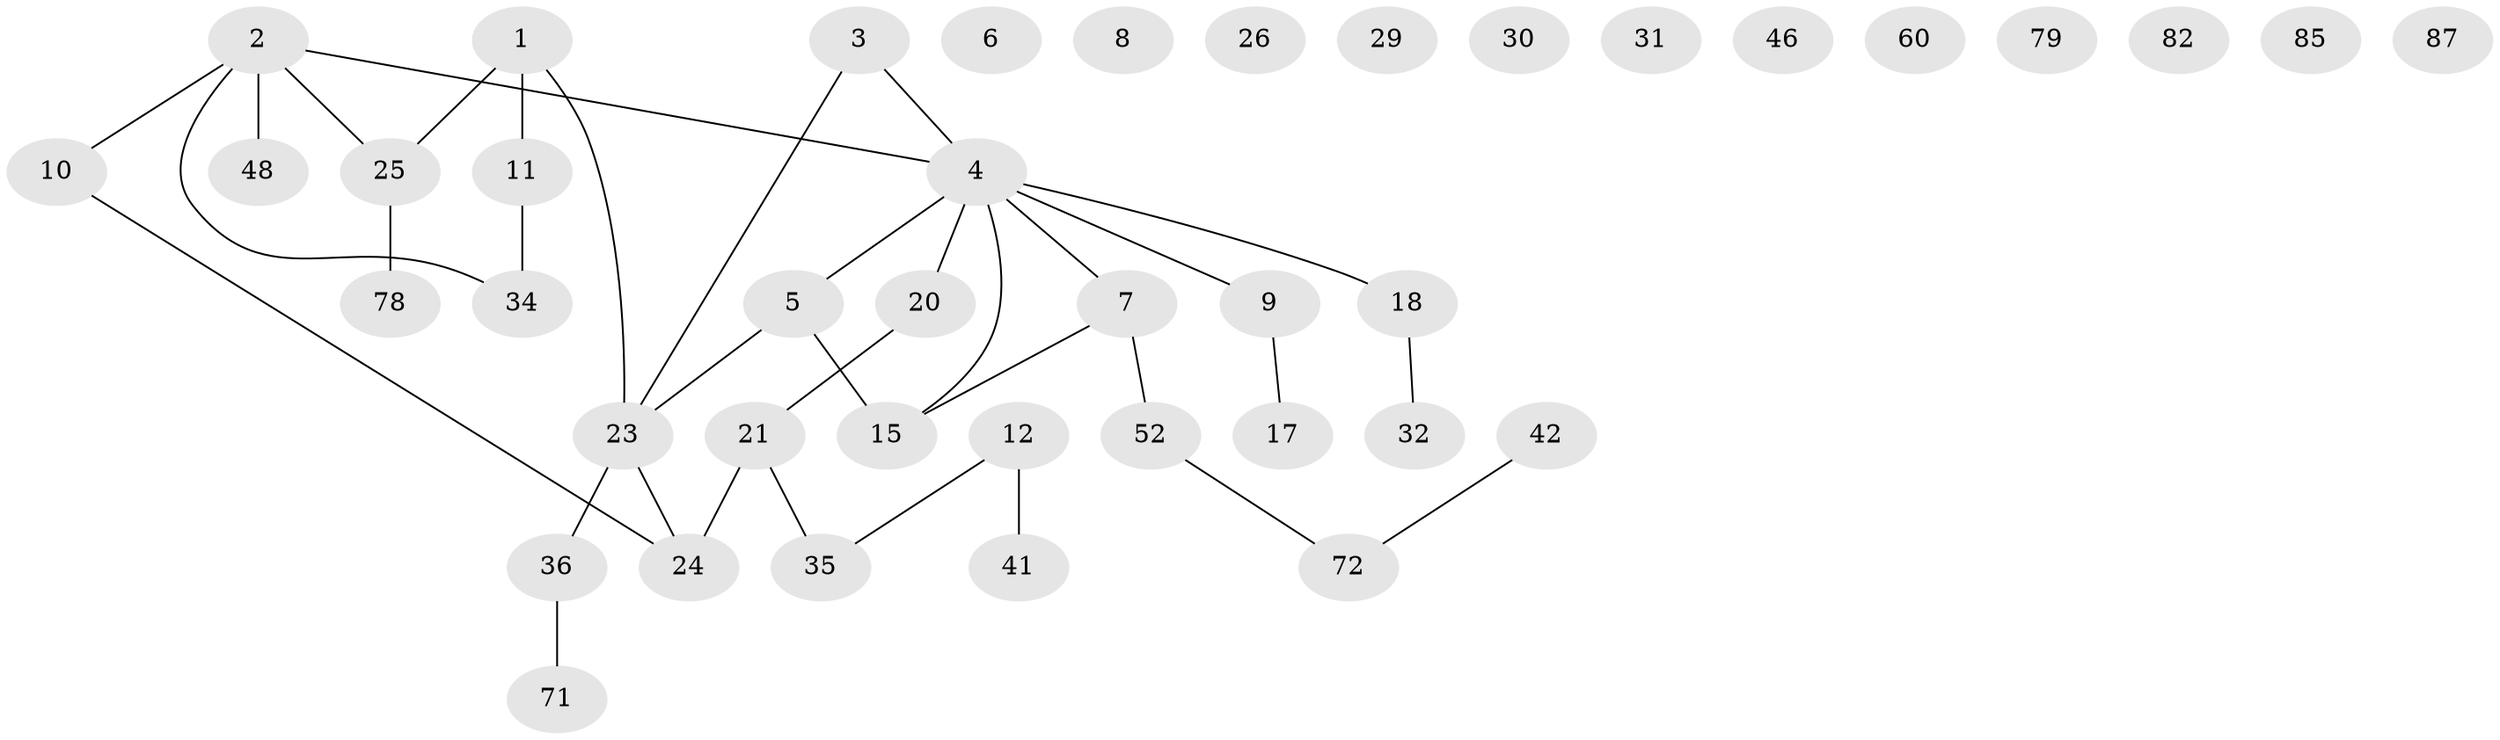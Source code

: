 // original degree distribution, {3: 0.21348314606741572, 1: 0.2696629213483146, 2: 0.3258426966292135, 0: 0.11235955056179775, 5: 0.011235955056179775, 4: 0.06741573033707865}
// Generated by graph-tools (version 1.1) at 2025/16/03/04/25 18:16:45]
// undirected, 41 vertices, 35 edges
graph export_dot {
graph [start="1"]
  node [color=gray90,style=filled];
  1 [super="+43+61"];
  2 [super="+86+64+22"];
  3 [super="+54"];
  4 [super="+13"];
  5 [super="+45+16+33"];
  6;
  7 [super="+58+65"];
  8;
  9 [super="+28"];
  10 [super="+47+50"];
  11 [super="+14"];
  12 [super="+27"];
  15 [super="+44"];
  17;
  18 [super="+51"];
  20 [super="+37"];
  21 [super="+89"];
  23 [super="+88+57"];
  24 [super="+53"];
  25 [super="+62"];
  26;
  29;
  30 [super="+39+56"];
  31;
  32;
  34 [super="+49+59"];
  35 [super="+69+38"];
  36 [super="+76"];
  41 [super="+66"];
  42 [super="+77"];
  46;
  48;
  52;
  60 [super="+80"];
  71 [super="+75"];
  72 [super="+83"];
  78;
  79;
  82;
  85;
  87;
  1 -- 23;
  1 -- 25;
  1 -- 11;
  2 -- 4;
  2 -- 34;
  2 -- 48;
  2 -- 25;
  2 -- 10;
  3 -- 23;
  3 -- 4;
  4 -- 18;
  4 -- 5;
  4 -- 20;
  4 -- 7;
  4 -- 9;
  4 -- 15;
  5 -- 15;
  5 -- 23;
  7 -- 52;
  7 -- 15;
  9 -- 17;
  10 -- 24;
  11 -- 34;
  12 -- 35;
  12 -- 41;
  18 -- 32;
  20 -- 21;
  21 -- 24;
  21 -- 35;
  23 -- 36;
  23 -- 24;
  25 -- 78;
  36 -- 71;
  42 -- 72;
  52 -- 72;
}

